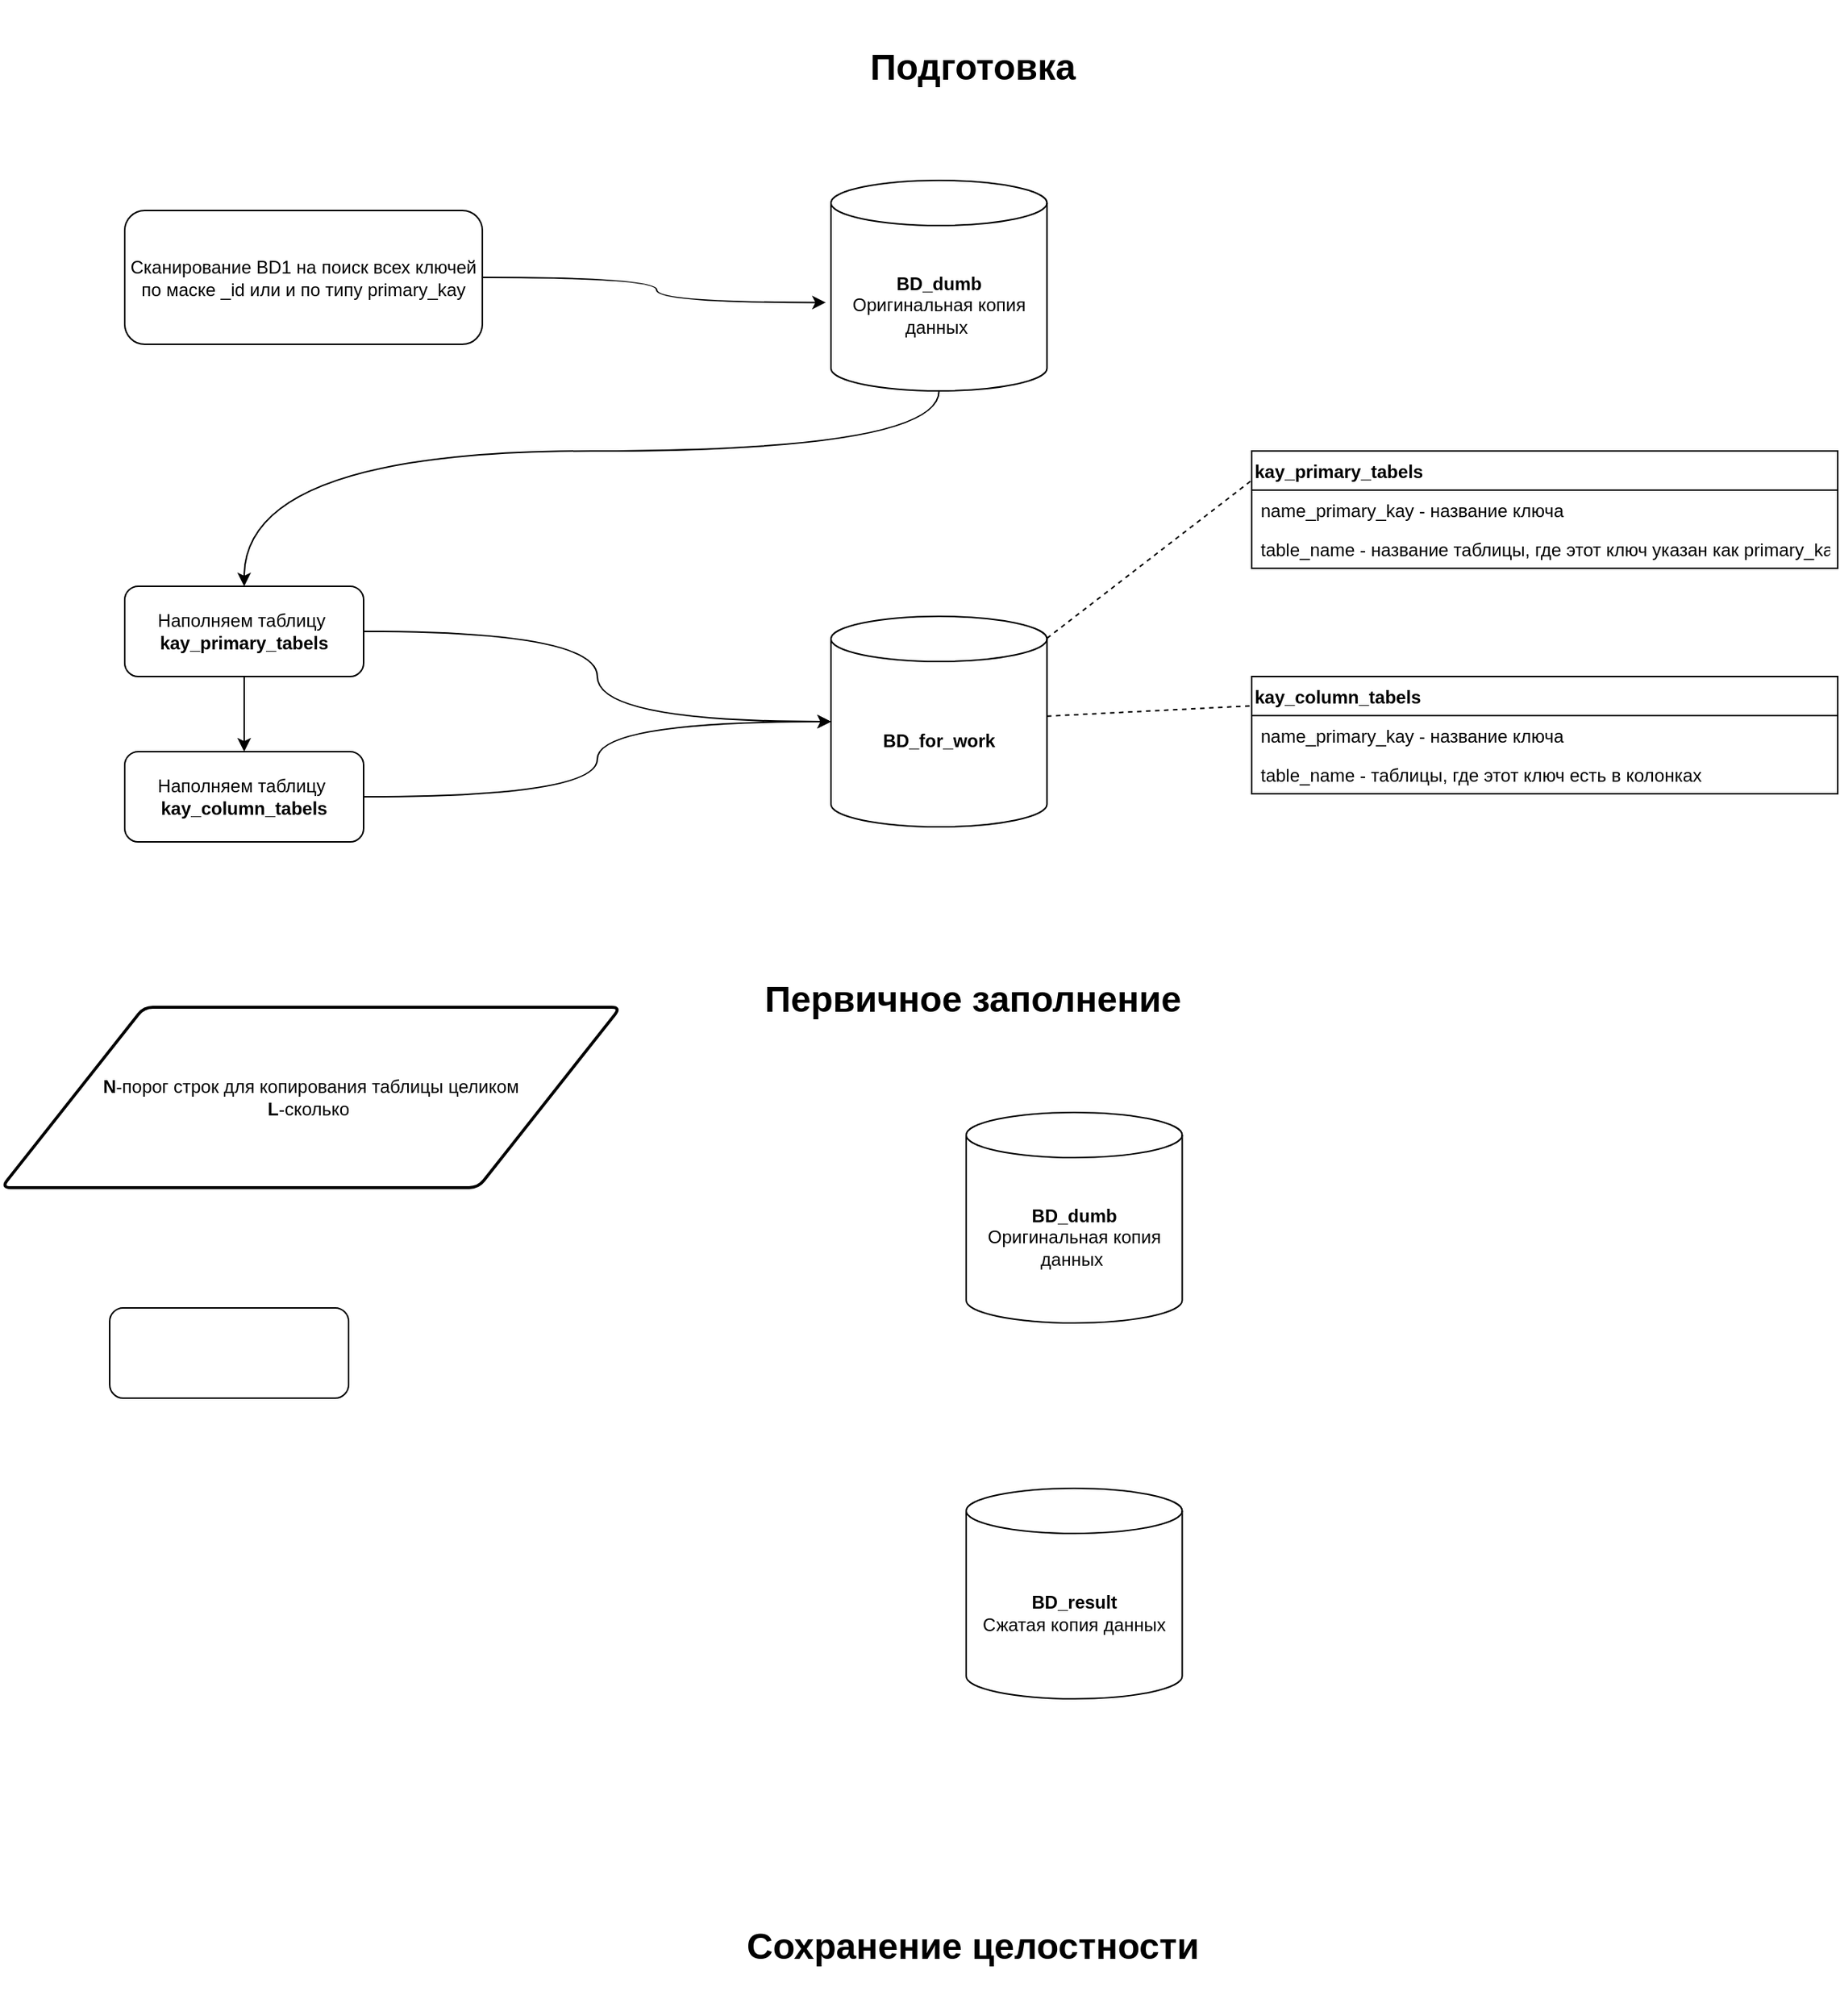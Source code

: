 <mxfile version="13.8.8" type="github">
  <diagram id="C5RBs43oDa-KdzZeNtuy" name="Page-1">
    <mxGraphModel dx="2000" dy="1354" grid="1" gridSize="10" guides="1" tooltips="1" connect="1" arrows="1" fold="1" page="1" pageScale="1" pageWidth="1654" pageHeight="2336" math="0" shadow="0">
      <root>
        <mxCell id="WIyWlLk6GJQsqaUBKTNV-0" />
        <mxCell id="WIyWlLk6GJQsqaUBKTNV-1" parent="WIyWlLk6GJQsqaUBKTNV-0" />
        <mxCell id="l-9b-xkoNXXHcV3tmqy1-8" style="edgeStyle=orthogonalEdgeStyle;curved=1;rounded=0;orthogonalLoop=1;jettySize=auto;html=1;entryX=-0.024;entryY=0.58;entryDx=0;entryDy=0;entryPerimeter=0;" edge="1" parent="WIyWlLk6GJQsqaUBKTNV-1" source="WIyWlLk6GJQsqaUBKTNV-3" target="7VdtZipGaVlqs8qHtxKN-2">
          <mxGeometry relative="1" as="geometry" />
        </mxCell>
        <mxCell id="WIyWlLk6GJQsqaUBKTNV-3" value="Сканирование BD1 на поиск всех ключей по маске _id или и по типу primary_kay" style="rounded=1;whiteSpace=wrap;html=1;fontSize=12;glass=0;strokeWidth=1;shadow=0;" parent="WIyWlLk6GJQsqaUBKTNV-1" vertex="1">
          <mxGeometry x="230" y="140" width="238" height="89" as="geometry" />
        </mxCell>
        <mxCell id="l-9b-xkoNXXHcV3tmqy1-16" style="edgeStyle=orthogonalEdgeStyle;curved=1;rounded=0;orthogonalLoop=1;jettySize=auto;html=1;entryX=0.5;entryY=0;entryDx=0;entryDy=0;" edge="1" parent="WIyWlLk6GJQsqaUBKTNV-1" source="7VdtZipGaVlqs8qHtxKN-2" target="l-9b-xkoNXXHcV3tmqy1-4">
          <mxGeometry relative="1" as="geometry">
            <Array as="points">
              <mxPoint x="772" y="300" />
              <mxPoint x="309" y="300" />
            </Array>
          </mxGeometry>
        </mxCell>
        <mxCell id="7VdtZipGaVlqs8qHtxKN-2" value="&lt;b&gt;BD_dumb&lt;/b&gt;&lt;br&gt;Оригинальная копия данных&amp;nbsp;" style="shape=cylinder3;whiteSpace=wrap;html=1;boundedLbl=1;backgroundOutline=1;size=15;" parent="WIyWlLk6GJQsqaUBKTNV-1" vertex="1">
          <mxGeometry x="700" y="120" width="143.75" height="140" as="geometry" />
        </mxCell>
        <mxCell id="l-9b-xkoNXXHcV3tmqy1-0" value="&lt;b&gt;BD_for_work&lt;/b&gt;&lt;br&gt;" style="shape=cylinder3;whiteSpace=wrap;html=1;boundedLbl=1;backgroundOutline=1;size=15;" vertex="1" parent="WIyWlLk6GJQsqaUBKTNV-1">
          <mxGeometry x="700" y="410" width="143.75" height="140" as="geometry" />
        </mxCell>
        <mxCell id="l-9b-xkoNXXHcV3tmqy1-1" value="&lt;b&gt;BD_result&lt;/b&gt;&lt;br&gt;Сжатая копия данных" style="shape=cylinder3;whiteSpace=wrap;html=1;boundedLbl=1;backgroundOutline=1;size=15;" vertex="1" parent="WIyWlLk6GJQsqaUBKTNV-1">
          <mxGeometry x="790" y="990" width="143.75" height="140" as="geometry" />
        </mxCell>
        <mxCell id="l-9b-xkoNXXHcV3tmqy1-7" style="edgeStyle=orthogonalEdgeStyle;curved=1;rounded=0;orthogonalLoop=1;jettySize=auto;html=1;entryX=0;entryY=0.5;entryDx=0;entryDy=0;entryPerimeter=0;" edge="1" parent="WIyWlLk6GJQsqaUBKTNV-1" source="l-9b-xkoNXXHcV3tmqy1-4" target="l-9b-xkoNXXHcV3tmqy1-0">
          <mxGeometry relative="1" as="geometry" />
        </mxCell>
        <mxCell id="l-9b-xkoNXXHcV3tmqy1-21" style="edgeStyle=orthogonalEdgeStyle;curved=1;rounded=0;orthogonalLoop=1;jettySize=auto;html=1;entryX=0.5;entryY=0;entryDx=0;entryDy=0;" edge="1" parent="WIyWlLk6GJQsqaUBKTNV-1" source="l-9b-xkoNXXHcV3tmqy1-4" target="l-9b-xkoNXXHcV3tmqy1-19">
          <mxGeometry relative="1" as="geometry" />
        </mxCell>
        <mxCell id="l-9b-xkoNXXHcV3tmqy1-4" value="Наполняем таблицу&amp;nbsp;&lt;br&gt;&lt;span style=&quot;font-weight: 700 ; text-align: left&quot;&gt;kay_primary_tabels&lt;/span&gt;" style="whiteSpace=wrap;html=1;rounded=1;shadow=0;strokeWidth=1;glass=0;" vertex="1" parent="WIyWlLk6GJQsqaUBKTNV-1">
          <mxGeometry x="230" y="390" width="159" height="60" as="geometry" />
        </mxCell>
        <mxCell id="l-9b-xkoNXXHcV3tmqy1-11" value="kay_primary_tabels" style="swimlane;fontStyle=1;childLayout=stackLayout;horizontal=1;startSize=26;fillColor=none;horizontalStack=0;resizeParent=1;resizeParentMax=0;resizeLast=0;collapsible=1;marginBottom=0;align=left;" vertex="1" parent="WIyWlLk6GJQsqaUBKTNV-1">
          <mxGeometry x="980" y="300" width="390" height="78" as="geometry" />
        </mxCell>
        <mxCell id="l-9b-xkoNXXHcV3tmqy1-12" value="name_primary_kay - название ключа" style="text;strokeColor=none;fillColor=none;align=left;verticalAlign=top;spacingLeft=4;spacingRight=4;overflow=hidden;rotatable=0;points=[[0,0.5],[1,0.5]];portConstraint=eastwest;" vertex="1" parent="l-9b-xkoNXXHcV3tmqy1-11">
          <mxGeometry y="26" width="390" height="26" as="geometry" />
        </mxCell>
        <mxCell id="l-9b-xkoNXXHcV3tmqy1-13" value="table_name - название таблицы, где этот ключ указан как primary_kay" style="text;strokeColor=none;fillColor=none;align=left;verticalAlign=top;spacingLeft=4;spacingRight=4;overflow=hidden;rotatable=0;points=[[0,0.5],[1,0.5]];portConstraint=eastwest;" vertex="1" parent="l-9b-xkoNXXHcV3tmqy1-11">
          <mxGeometry y="52" width="390" height="26" as="geometry" />
        </mxCell>
        <mxCell id="l-9b-xkoNXXHcV3tmqy1-27" style="edgeStyle=orthogonalEdgeStyle;curved=1;rounded=0;orthogonalLoop=1;jettySize=auto;html=1;" edge="1" parent="WIyWlLk6GJQsqaUBKTNV-1" source="l-9b-xkoNXXHcV3tmqy1-19" target="l-9b-xkoNXXHcV3tmqy1-0">
          <mxGeometry relative="1" as="geometry" />
        </mxCell>
        <mxCell id="l-9b-xkoNXXHcV3tmqy1-19" value="Наполняем таблицу&amp;nbsp;&lt;br&gt;&lt;span style=&quot;font-weight: 700 ; text-align: left&quot;&gt;kay_column_tabels&lt;/span&gt;" style="whiteSpace=wrap;html=1;rounded=1;shadow=0;strokeWidth=1;glass=0;" vertex="1" parent="WIyWlLk6GJQsqaUBKTNV-1">
          <mxGeometry x="230" y="500" width="159" height="60" as="geometry" />
        </mxCell>
        <mxCell id="l-9b-xkoNXXHcV3tmqy1-20" value="" style="endArrow=none;dashed=1;html=1;entryX=0;entryY=0.25;entryDx=0;entryDy=0;" edge="1" parent="WIyWlLk6GJQsqaUBKTNV-1" source="l-9b-xkoNXXHcV3tmqy1-0" target="l-9b-xkoNXXHcV3tmqy1-11">
          <mxGeometry width="50" height="50" relative="1" as="geometry">
            <mxPoint x="870" y="408" as="sourcePoint" />
            <mxPoint x="920" y="358" as="targetPoint" />
          </mxGeometry>
        </mxCell>
        <mxCell id="l-9b-xkoNXXHcV3tmqy1-22" value="kay_column_tabels" style="swimlane;fontStyle=1;childLayout=stackLayout;horizontal=1;startSize=26;fillColor=none;horizontalStack=0;resizeParent=1;resizeParentMax=0;resizeLast=0;collapsible=1;marginBottom=0;align=left;" vertex="1" parent="WIyWlLk6GJQsqaUBKTNV-1">
          <mxGeometry x="980" y="450" width="390" height="78" as="geometry" />
        </mxCell>
        <mxCell id="l-9b-xkoNXXHcV3tmqy1-23" value="name_primary_kay - название ключа" style="text;strokeColor=none;fillColor=none;align=left;verticalAlign=top;spacingLeft=4;spacingRight=4;overflow=hidden;rotatable=0;points=[[0,0.5],[1,0.5]];portConstraint=eastwest;" vertex="1" parent="l-9b-xkoNXXHcV3tmqy1-22">
          <mxGeometry y="26" width="390" height="26" as="geometry" />
        </mxCell>
        <mxCell id="l-9b-xkoNXXHcV3tmqy1-24" value="table_name - таблицы, где этот ключ есть в колонках" style="text;strokeColor=none;fillColor=none;align=left;verticalAlign=top;spacingLeft=4;spacingRight=4;overflow=hidden;rotatable=0;points=[[0,0.5],[1,0.5]];portConstraint=eastwest;" vertex="1" parent="l-9b-xkoNXXHcV3tmqy1-22">
          <mxGeometry y="52" width="390" height="26" as="geometry" />
        </mxCell>
        <mxCell id="l-9b-xkoNXXHcV3tmqy1-25" value="" style="endArrow=none;dashed=1;html=1;entryX=0;entryY=0.25;entryDx=0;entryDy=0;" edge="1" parent="WIyWlLk6GJQsqaUBKTNV-1" source="l-9b-xkoNXXHcV3tmqy1-0" target="l-9b-xkoNXXHcV3tmqy1-22">
          <mxGeometry width="50" height="50" relative="1" as="geometry">
            <mxPoint x="853.75" y="434.572" as="sourcePoint" />
            <mxPoint x="990" y="329.5" as="targetPoint" />
          </mxGeometry>
        </mxCell>
        <mxCell id="l-9b-xkoNXXHcV3tmqy1-28" value="" style="whiteSpace=wrap;html=1;rounded=1;shadow=0;strokeWidth=1;glass=0;" vertex="1" parent="WIyWlLk6GJQsqaUBKTNV-1">
          <mxGeometry x="220" y="870" width="159" height="60" as="geometry" />
        </mxCell>
        <mxCell id="l-9b-xkoNXXHcV3tmqy1-34" value="Подготовка" style="text;strokeColor=none;fillColor=none;html=1;fontSize=24;fontStyle=1;verticalAlign=middle;align=center;" vertex="1" parent="WIyWlLk6GJQsqaUBKTNV-1">
          <mxGeometry x="743.75" width="100" height="90" as="geometry" />
        </mxCell>
        <mxCell id="l-9b-xkoNXXHcV3tmqy1-35" value="Первичное заполнение" style="text;strokeColor=none;fillColor=none;html=1;fontSize=24;fontStyle=1;verticalAlign=middle;align=center;" vertex="1" parent="WIyWlLk6GJQsqaUBKTNV-1">
          <mxGeometry x="743.75" y="620" width="100" height="90" as="geometry" />
        </mxCell>
        <mxCell id="l-9b-xkoNXXHcV3tmqy1-36" value="Сохранение целостности" style="text;strokeColor=none;fillColor=none;html=1;fontSize=24;fontStyle=1;verticalAlign=middle;align=center;" vertex="1" parent="WIyWlLk6GJQsqaUBKTNV-1">
          <mxGeometry x="743.75" y="1250" width="100" height="90" as="geometry" />
        </mxCell>
        <mxCell id="l-9b-xkoNXXHcV3tmqy1-37" value="&lt;b&gt;BD_dumb&lt;/b&gt;&lt;br&gt;Оригинальная копия данных&amp;nbsp;" style="shape=cylinder3;whiteSpace=wrap;html=1;boundedLbl=1;backgroundOutline=1;size=15;" vertex="1" parent="WIyWlLk6GJQsqaUBKTNV-1">
          <mxGeometry x="790" y="740" width="143.75" height="140" as="geometry" />
        </mxCell>
        <mxCell id="l-9b-xkoNXXHcV3tmqy1-38" value="&lt;b&gt;N&lt;/b&gt;-порог строк для копирования таблицы целиком&lt;br&gt;&lt;b&gt;L&lt;/b&gt;-сколько&amp;nbsp;" style="shape=parallelogram;html=1;strokeWidth=2;perimeter=parallelogramPerimeter;whiteSpace=wrap;rounded=1;arcSize=12;size=0.23;gradientColor=none;align=center;" vertex="1" parent="WIyWlLk6GJQsqaUBKTNV-1">
          <mxGeometry x="148" y="670" width="412" height="120" as="geometry" />
        </mxCell>
      </root>
    </mxGraphModel>
  </diagram>
</mxfile>
